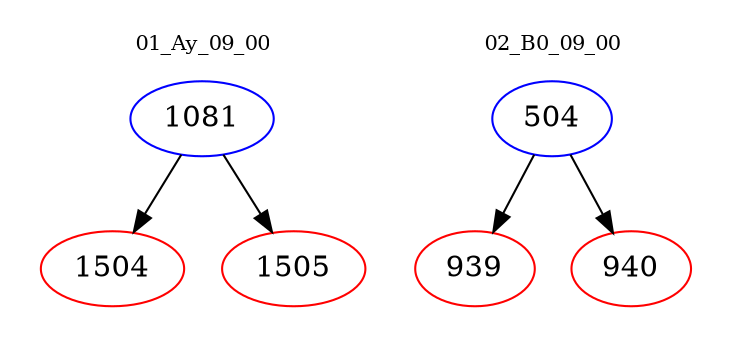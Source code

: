 digraph{
subgraph cluster_0 {
color = white
label = "01_Ay_09_00";
fontsize=10;
T0_1081 [label="1081", color="blue"]
T0_1081 -> T0_1504 [color="black"]
T0_1504 [label="1504", color="red"]
T0_1081 -> T0_1505 [color="black"]
T0_1505 [label="1505", color="red"]
}
subgraph cluster_1 {
color = white
label = "02_B0_09_00";
fontsize=10;
T1_504 [label="504", color="blue"]
T1_504 -> T1_939 [color="black"]
T1_939 [label="939", color="red"]
T1_504 -> T1_940 [color="black"]
T1_940 [label="940", color="red"]
}
}
